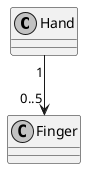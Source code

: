@startuml
skinparam monochrome true

class Hand {}
class Finger {}

Hand "1" --> "0..5" Finger
@enduml
